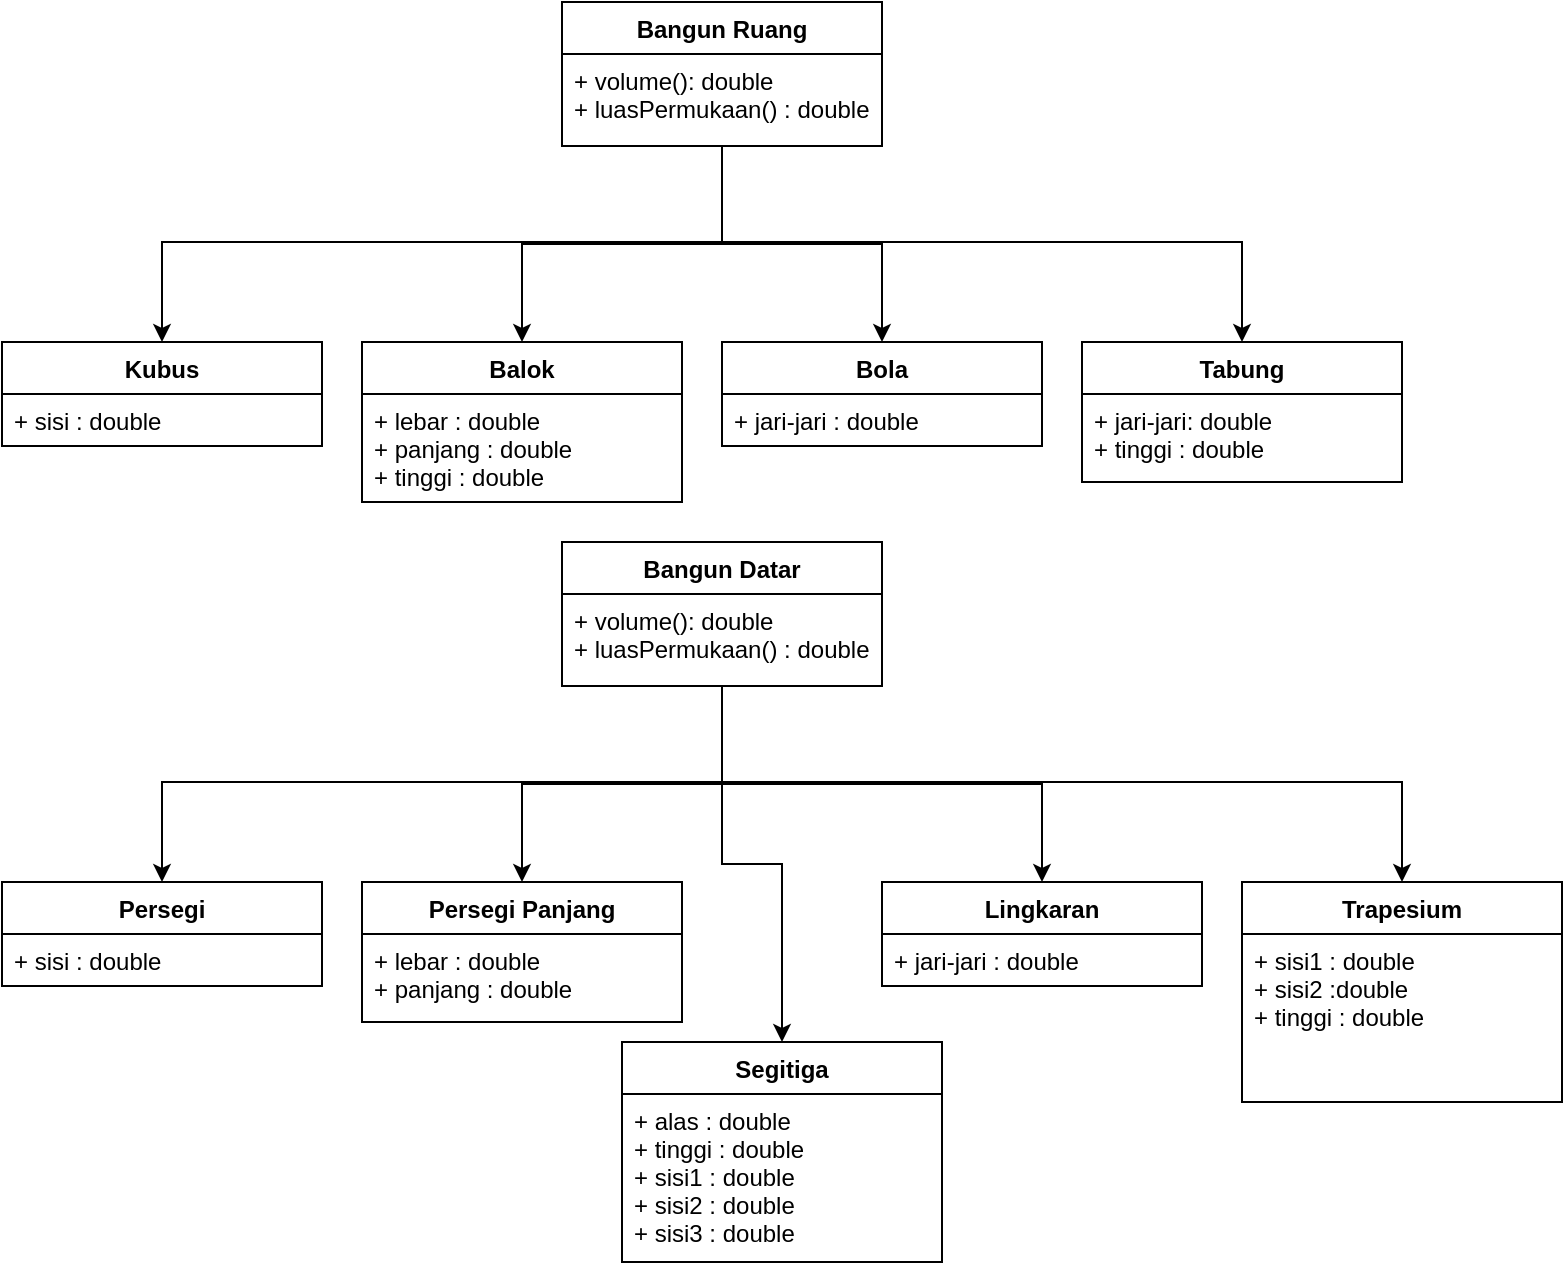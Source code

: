<mxfile version="14.4.3" type="device"><diagram id="C5RBs43oDa-KdzZeNtuy" name="Page-1"><mxGraphModel dx="1089" dy="709" grid="1" gridSize="10" guides="1" tooltips="1" connect="1" arrows="1" fold="1" page="1" pageScale="1" pageWidth="827" pageHeight="1169" math="0" shadow="0"><root><mxCell id="WIyWlLk6GJQsqaUBKTNV-0"/><mxCell id="WIyWlLk6GJQsqaUBKTNV-1" parent="WIyWlLk6GJQsqaUBKTNV-0"/><mxCell id="zUYbMDjxxQ_gIVihXR9c-30" style="edgeStyle=orthogonalEdgeStyle;rounded=0;orthogonalLoop=1;jettySize=auto;html=1;entryX=0.5;entryY=0;entryDx=0;entryDy=0;" edge="1" parent="WIyWlLk6GJQsqaUBKTNV-1" source="zUYbMDjxxQ_gIVihXR9c-1" target="zUYbMDjxxQ_gIVihXR9c-21"><mxGeometry relative="1" as="geometry"/></mxCell><mxCell id="zUYbMDjxxQ_gIVihXR9c-31" style="edgeStyle=orthogonalEdgeStyle;rounded=0;orthogonalLoop=1;jettySize=auto;html=1;" edge="1" parent="WIyWlLk6GJQsqaUBKTNV-1" source="zUYbMDjxxQ_gIVihXR9c-1" target="zUYbMDjxxQ_gIVihXR9c-13"><mxGeometry relative="1" as="geometry"><Array as="points"><mxPoint x="380" y="191"/><mxPoint x="460" y="191"/></Array></mxGeometry></mxCell><mxCell id="zUYbMDjxxQ_gIVihXR9c-32" style="edgeStyle=orthogonalEdgeStyle;rounded=0;orthogonalLoop=1;jettySize=auto;html=1;entryX=0.5;entryY=0;entryDx=0;entryDy=0;" edge="1" parent="WIyWlLk6GJQsqaUBKTNV-1" source="zUYbMDjxxQ_gIVihXR9c-1" target="zUYbMDjxxQ_gIVihXR9c-25"><mxGeometry relative="1" as="geometry"><Array as="points"><mxPoint x="380" y="190"/><mxPoint x="640" y="190"/></Array></mxGeometry></mxCell><mxCell id="zUYbMDjxxQ_gIVihXR9c-33" style="edgeStyle=orthogonalEdgeStyle;rounded=0;orthogonalLoop=1;jettySize=auto;html=1;" edge="1" parent="WIyWlLk6GJQsqaUBKTNV-1" source="zUYbMDjxxQ_gIVihXR9c-1" target="zUYbMDjxxQ_gIVihXR9c-23"><mxGeometry relative="1" as="geometry"><Array as="points"><mxPoint x="380" y="190"/><mxPoint x="100" y="190"/></Array></mxGeometry></mxCell><mxCell id="zUYbMDjxxQ_gIVihXR9c-1" value="Bangun Ruang" style="swimlane;fontStyle=1;align=center;verticalAlign=top;childLayout=stackLayout;horizontal=1;startSize=26;horizontalStack=0;resizeParent=1;resizeParentMax=0;resizeLast=0;collapsible=1;marginBottom=0;" vertex="1" parent="WIyWlLk6GJQsqaUBKTNV-1"><mxGeometry x="300" y="70" width="160" height="72" as="geometry"/></mxCell><mxCell id="zUYbMDjxxQ_gIVihXR9c-4" value="+ volume(): double&#10;+ luasPermukaan() : double" style="text;strokeColor=none;fillColor=none;align=left;verticalAlign=top;spacingLeft=4;spacingRight=4;overflow=hidden;rotatable=0;points=[[0,0.5],[1,0.5]];portConstraint=eastwest;" vertex="1" parent="zUYbMDjxxQ_gIVihXR9c-1"><mxGeometry y="26" width="160" height="46" as="geometry"/></mxCell><mxCell id="zUYbMDjxxQ_gIVihXR9c-13" value="Bola" style="swimlane;fontStyle=1;align=center;verticalAlign=top;childLayout=stackLayout;horizontal=1;startSize=26;horizontalStack=0;resizeParent=1;resizeParentMax=0;resizeLast=0;collapsible=1;marginBottom=0;" vertex="1" parent="WIyWlLk6GJQsqaUBKTNV-1"><mxGeometry x="380" y="240" width="160" height="52" as="geometry"/></mxCell><mxCell id="zUYbMDjxxQ_gIVihXR9c-14" value="+ jari-jari : double" style="text;strokeColor=none;fillColor=none;align=left;verticalAlign=top;spacingLeft=4;spacingRight=4;overflow=hidden;rotatable=0;points=[[0,0.5],[1,0.5]];portConstraint=eastwest;" vertex="1" parent="zUYbMDjxxQ_gIVihXR9c-13"><mxGeometry y="26" width="160" height="26" as="geometry"/></mxCell><mxCell id="zUYbMDjxxQ_gIVihXR9c-21" value="Balok" style="swimlane;fontStyle=1;align=center;verticalAlign=top;childLayout=stackLayout;horizontal=1;startSize=26;horizontalStack=0;resizeParent=1;resizeParentMax=0;resizeLast=0;collapsible=1;marginBottom=0;" vertex="1" parent="WIyWlLk6GJQsqaUBKTNV-1"><mxGeometry x="200" y="240" width="160" height="80" as="geometry"/></mxCell><mxCell id="zUYbMDjxxQ_gIVihXR9c-22" value="+ lebar : double&#10;+ panjang : double&#10;+ tinggi : double" style="text;strokeColor=none;fillColor=none;align=left;verticalAlign=top;spacingLeft=4;spacingRight=4;overflow=hidden;rotatable=0;points=[[0,0.5],[1,0.5]];portConstraint=eastwest;" vertex="1" parent="zUYbMDjxxQ_gIVihXR9c-21"><mxGeometry y="26" width="160" height="54" as="geometry"/></mxCell><mxCell id="zUYbMDjxxQ_gIVihXR9c-23" value="Kubus" style="swimlane;fontStyle=1;align=center;verticalAlign=top;childLayout=stackLayout;horizontal=1;startSize=26;horizontalStack=0;resizeParent=1;resizeParentMax=0;resizeLast=0;collapsible=1;marginBottom=0;" vertex="1" parent="WIyWlLk6GJQsqaUBKTNV-1"><mxGeometry x="20" y="240" width="160" height="52" as="geometry"/></mxCell><mxCell id="zUYbMDjxxQ_gIVihXR9c-24" value="+ sisi : double" style="text;strokeColor=none;fillColor=none;align=left;verticalAlign=top;spacingLeft=4;spacingRight=4;overflow=hidden;rotatable=0;points=[[0,0.5],[1,0.5]];portConstraint=eastwest;" vertex="1" parent="zUYbMDjxxQ_gIVihXR9c-23"><mxGeometry y="26" width="160" height="26" as="geometry"/></mxCell><mxCell id="zUYbMDjxxQ_gIVihXR9c-25" value="Tabung" style="swimlane;fontStyle=1;align=center;verticalAlign=top;childLayout=stackLayout;horizontal=1;startSize=26;horizontalStack=0;resizeParent=1;resizeParentMax=0;resizeLast=0;collapsible=1;marginBottom=0;" vertex="1" parent="WIyWlLk6GJQsqaUBKTNV-1"><mxGeometry x="560" y="240" width="160" height="70" as="geometry"/></mxCell><mxCell id="zUYbMDjxxQ_gIVihXR9c-26" value="+ jari-jari: double&#10;+ tinggi : double" style="text;strokeColor=none;fillColor=none;align=left;verticalAlign=top;spacingLeft=4;spacingRight=4;overflow=hidden;rotatable=0;points=[[0,0.5],[1,0.5]];portConstraint=eastwest;" vertex="1" parent="zUYbMDjxxQ_gIVihXR9c-25"><mxGeometry y="26" width="160" height="44" as="geometry"/></mxCell><mxCell id="zUYbMDjxxQ_gIVihXR9c-34" style="edgeStyle=orthogonalEdgeStyle;rounded=0;orthogonalLoop=1;jettySize=auto;html=1;entryX=0.5;entryY=0;entryDx=0;entryDy=0;" edge="1" parent="WIyWlLk6GJQsqaUBKTNV-1" source="zUYbMDjxxQ_gIVihXR9c-38" target="zUYbMDjxxQ_gIVihXR9c-42"><mxGeometry relative="1" as="geometry"/></mxCell><mxCell id="zUYbMDjxxQ_gIVihXR9c-35" style="edgeStyle=orthogonalEdgeStyle;rounded=0;orthogonalLoop=1;jettySize=auto;html=1;" edge="1" parent="WIyWlLk6GJQsqaUBKTNV-1" source="zUYbMDjxxQ_gIVihXR9c-38" target="zUYbMDjxxQ_gIVihXR9c-40"><mxGeometry relative="1" as="geometry"><Array as="points"><mxPoint x="380" y="461"/><mxPoint x="540" y="461"/></Array></mxGeometry></mxCell><mxCell id="zUYbMDjxxQ_gIVihXR9c-36" style="edgeStyle=orthogonalEdgeStyle;rounded=0;orthogonalLoop=1;jettySize=auto;html=1;entryX=0.5;entryY=0;entryDx=0;entryDy=0;" edge="1" parent="WIyWlLk6GJQsqaUBKTNV-1" source="zUYbMDjxxQ_gIVihXR9c-38" target="zUYbMDjxxQ_gIVihXR9c-46"><mxGeometry relative="1" as="geometry"><Array as="points"><mxPoint x="380" y="460"/><mxPoint x="720" y="460"/></Array></mxGeometry></mxCell><mxCell id="zUYbMDjxxQ_gIVihXR9c-37" style="edgeStyle=orthogonalEdgeStyle;rounded=0;orthogonalLoop=1;jettySize=auto;html=1;" edge="1" parent="WIyWlLk6GJQsqaUBKTNV-1" source="zUYbMDjxxQ_gIVihXR9c-38" target="zUYbMDjxxQ_gIVihXR9c-44"><mxGeometry relative="1" as="geometry"><Array as="points"><mxPoint x="380" y="460"/><mxPoint x="100" y="460"/></Array></mxGeometry></mxCell><mxCell id="zUYbMDjxxQ_gIVihXR9c-50" style="edgeStyle=orthogonalEdgeStyle;rounded=0;orthogonalLoop=1;jettySize=auto;html=1;" edge="1" parent="WIyWlLk6GJQsqaUBKTNV-1" source="zUYbMDjxxQ_gIVihXR9c-38" target="zUYbMDjxxQ_gIVihXR9c-48"><mxGeometry relative="1" as="geometry"/></mxCell><mxCell id="zUYbMDjxxQ_gIVihXR9c-38" value="Bangun Datar" style="swimlane;fontStyle=1;align=center;verticalAlign=top;childLayout=stackLayout;horizontal=1;startSize=26;horizontalStack=0;resizeParent=1;resizeParentMax=0;resizeLast=0;collapsible=1;marginBottom=0;" vertex="1" parent="WIyWlLk6GJQsqaUBKTNV-1"><mxGeometry x="300" y="340" width="160" height="72" as="geometry"/></mxCell><mxCell id="zUYbMDjxxQ_gIVihXR9c-39" value="+ volume(): double&#10;+ luasPermukaan() : double" style="text;strokeColor=none;fillColor=none;align=left;verticalAlign=top;spacingLeft=4;spacingRight=4;overflow=hidden;rotatable=0;points=[[0,0.5],[1,0.5]];portConstraint=eastwest;" vertex="1" parent="zUYbMDjxxQ_gIVihXR9c-38"><mxGeometry y="26" width="160" height="46" as="geometry"/></mxCell><mxCell id="zUYbMDjxxQ_gIVihXR9c-40" value="Lingkaran" style="swimlane;fontStyle=1;align=center;verticalAlign=top;childLayout=stackLayout;horizontal=1;startSize=26;horizontalStack=0;resizeParent=1;resizeParentMax=0;resizeLast=0;collapsible=1;marginBottom=0;" vertex="1" parent="WIyWlLk6GJQsqaUBKTNV-1"><mxGeometry x="460" y="510" width="160" height="52" as="geometry"/></mxCell><mxCell id="zUYbMDjxxQ_gIVihXR9c-41" value="+ jari-jari : double" style="text;strokeColor=none;fillColor=none;align=left;verticalAlign=top;spacingLeft=4;spacingRight=4;overflow=hidden;rotatable=0;points=[[0,0.5],[1,0.5]];portConstraint=eastwest;" vertex="1" parent="zUYbMDjxxQ_gIVihXR9c-40"><mxGeometry y="26" width="160" height="26" as="geometry"/></mxCell><mxCell id="zUYbMDjxxQ_gIVihXR9c-42" value="Persegi Panjang" style="swimlane;fontStyle=1;align=center;verticalAlign=top;childLayout=stackLayout;horizontal=1;startSize=26;horizontalStack=0;resizeParent=1;resizeParentMax=0;resizeLast=0;collapsible=1;marginBottom=0;" vertex="1" parent="WIyWlLk6GJQsqaUBKTNV-1"><mxGeometry x="200" y="510" width="160" height="70" as="geometry"/></mxCell><mxCell id="zUYbMDjxxQ_gIVihXR9c-43" value="+ lebar : double&#10;+ panjang : double" style="text;strokeColor=none;fillColor=none;align=left;verticalAlign=top;spacingLeft=4;spacingRight=4;overflow=hidden;rotatable=0;points=[[0,0.5],[1,0.5]];portConstraint=eastwest;" vertex="1" parent="zUYbMDjxxQ_gIVihXR9c-42"><mxGeometry y="26" width="160" height="44" as="geometry"/></mxCell><mxCell id="zUYbMDjxxQ_gIVihXR9c-44" value="Persegi" style="swimlane;fontStyle=1;align=center;verticalAlign=top;childLayout=stackLayout;horizontal=1;startSize=26;horizontalStack=0;resizeParent=1;resizeParentMax=0;resizeLast=0;collapsible=1;marginBottom=0;" vertex="1" parent="WIyWlLk6GJQsqaUBKTNV-1"><mxGeometry x="20" y="510" width="160" height="52" as="geometry"/></mxCell><mxCell id="zUYbMDjxxQ_gIVihXR9c-45" value="+ sisi : double" style="text;strokeColor=none;fillColor=none;align=left;verticalAlign=top;spacingLeft=4;spacingRight=4;overflow=hidden;rotatable=0;points=[[0,0.5],[1,0.5]];portConstraint=eastwest;" vertex="1" parent="zUYbMDjxxQ_gIVihXR9c-44"><mxGeometry y="26" width="160" height="26" as="geometry"/></mxCell><mxCell id="zUYbMDjxxQ_gIVihXR9c-46" value="Trapesium" style="swimlane;fontStyle=1;align=center;verticalAlign=top;childLayout=stackLayout;horizontal=1;startSize=26;horizontalStack=0;resizeParent=1;resizeParentMax=0;resizeLast=0;collapsible=1;marginBottom=0;" vertex="1" parent="WIyWlLk6GJQsqaUBKTNV-1"><mxGeometry x="640" y="510" width="160" height="110" as="geometry"/></mxCell><mxCell id="zUYbMDjxxQ_gIVihXR9c-47" value="+ sisi1 : double&#10;+ sisi2 :double&#10;+ tinggi : double" style="text;strokeColor=none;fillColor=none;align=left;verticalAlign=top;spacingLeft=4;spacingRight=4;overflow=hidden;rotatable=0;points=[[0,0.5],[1,0.5]];portConstraint=eastwest;" vertex="1" parent="zUYbMDjxxQ_gIVihXR9c-46"><mxGeometry y="26" width="160" height="84" as="geometry"/></mxCell><mxCell id="zUYbMDjxxQ_gIVihXR9c-48" value="Segitiga" style="swimlane;fontStyle=1;align=center;verticalAlign=top;childLayout=stackLayout;horizontal=1;startSize=26;horizontalStack=0;resizeParent=1;resizeParentMax=0;resizeLast=0;collapsible=1;marginBottom=0;" vertex="1" parent="WIyWlLk6GJQsqaUBKTNV-1"><mxGeometry x="330" y="590" width="160" height="110" as="geometry"/></mxCell><mxCell id="zUYbMDjxxQ_gIVihXR9c-49" value="+ alas : double&#10;+ tinggi : double&#10;+ sisi1 : double&#10;+ sisi2 : double &#10;+ sisi3 : double" style="text;strokeColor=none;fillColor=none;align=left;verticalAlign=top;spacingLeft=4;spacingRight=4;overflow=hidden;rotatable=0;points=[[0,0.5],[1,0.5]];portConstraint=eastwest;" vertex="1" parent="zUYbMDjxxQ_gIVihXR9c-48"><mxGeometry y="26" width="160" height="84" as="geometry"/></mxCell></root></mxGraphModel></diagram></mxfile>